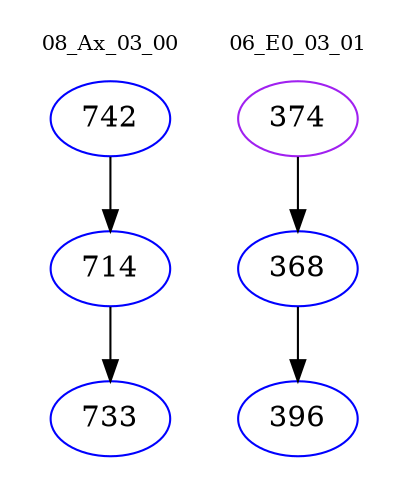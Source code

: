 digraph{
subgraph cluster_0 {
color = white
label = "08_Ax_03_00";
fontsize=10;
T0_742 [label="742", color="blue"]
T0_742 -> T0_714 [color="black"]
T0_714 [label="714", color="blue"]
T0_714 -> T0_733 [color="black"]
T0_733 [label="733", color="blue"]
}
subgraph cluster_1 {
color = white
label = "06_E0_03_01";
fontsize=10;
T1_374 [label="374", color="purple"]
T1_374 -> T1_368 [color="black"]
T1_368 [label="368", color="blue"]
T1_368 -> T1_396 [color="black"]
T1_396 [label="396", color="blue"]
}
}
